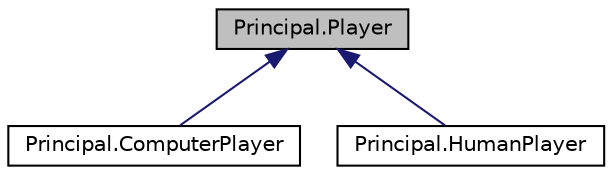 digraph "Principal.Player"
{
  edge [fontname="Helvetica",fontsize="10",labelfontname="Helvetica",labelfontsize="10"];
  node [fontname="Helvetica",fontsize="10",shape=record];
  Node1 [label="Principal.Player",height=0.2,width=0.4,color="black", fillcolor="grey75", style="filled", fontcolor="black"];
  Node1 -> Node2 [dir="back",color="midnightblue",fontsize="10",style="solid",fontname="Helvetica"];
  Node2 [label="Principal.ComputerPlayer",height=0.2,width=0.4,color="black", fillcolor="white", style="filled",URL="$class_principal_1_1_computer_player.html",tooltip="Creates a computer player and contains logic for when it makes its move, as well as storing the speed..."];
  Node1 -> Node3 [dir="back",color="midnightblue",fontsize="10",style="solid",fontname="Helvetica"];
  Node3 [label="Principal.HumanPlayer",height=0.2,width=0.4,color="black", fillcolor="white", style="filled",URL="$class_principal_1_1_human_player.html",tooltip="Creates a human player and contains logic for when tiles are clicked. "];
}
